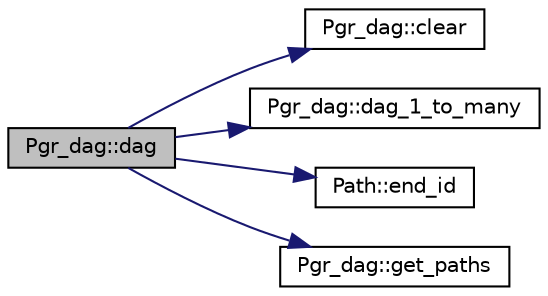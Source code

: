 digraph "Pgr_dag::dag"
{
  edge [fontname="Helvetica",fontsize="10",labelfontname="Helvetica",labelfontsize="10"];
  node [fontname="Helvetica",fontsize="10",shape=record];
  rankdir="LR";
  Node1 [label="Pgr_dag::dag",height=0.2,width=0.4,color="black", fillcolor="grey75", style="filled", fontcolor="black"];
  Node1 -> Node2 [color="midnightblue",fontsize="10",style="solid",fontname="Helvetica"];
  Node2 [label="Pgr_dag::clear",height=0.2,width=0.4,color="black", fillcolor="white", style="filled",URL="$classPgr__dag.html#a156ee37a0e992ae4b8696110d4481aed"];
  Node1 -> Node3 [color="midnightblue",fontsize="10",style="solid",fontname="Helvetica"];
  Node3 [label="Pgr_dag::dag_1_to_many",height=0.2,width=0.4,color="black", fillcolor="white", style="filled",URL="$classPgr__dag.html#a962d66849e2d2f878fe8d43f8ff77107",tooltip="Dijkstra 1 source to many targets. "];
  Node1 -> Node4 [color="midnightblue",fontsize="10",style="solid",fontname="Helvetica"];
  Node4 [label="Path::end_id",height=0.2,width=0.4,color="black", fillcolor="white", style="filled",URL="$classPath.html#af813241de9d44cf689932d9166147cf0"];
  Node1 -> Node5 [color="midnightblue",fontsize="10",style="solid",fontname="Helvetica"];
  Node5 [label="Pgr_dag::get_paths",height=0.2,width=0.4,color="black", fillcolor="white", style="filled",URL="$classPgr__dag.html#ace60c14544c6bb60d5518d46479967bc"];
}
